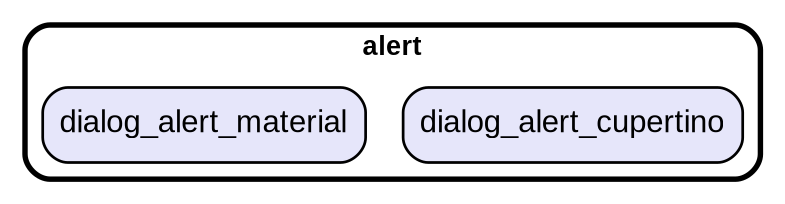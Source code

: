 digraph "" {
  graph [style=rounded fontname="Arial Black" fontsize=13 penwidth=2.6];
  node [shape=rect style="filled,rounded" fontname=Arial fontsize=15 fillcolor=Lavender penwidth=1.3];
  edge [penwidth=1.3];
  "/dialog_alert_cupertino.dart" [label="dialog_alert_cupertino"];
  "/dialog_alert_material.dart" [label="dialog_alert_material"];
  subgraph "cluster~" {
    label="alert";
    "/dialog_alert_cupertino.dart";
    "/dialog_alert_material.dart";
  }
}
